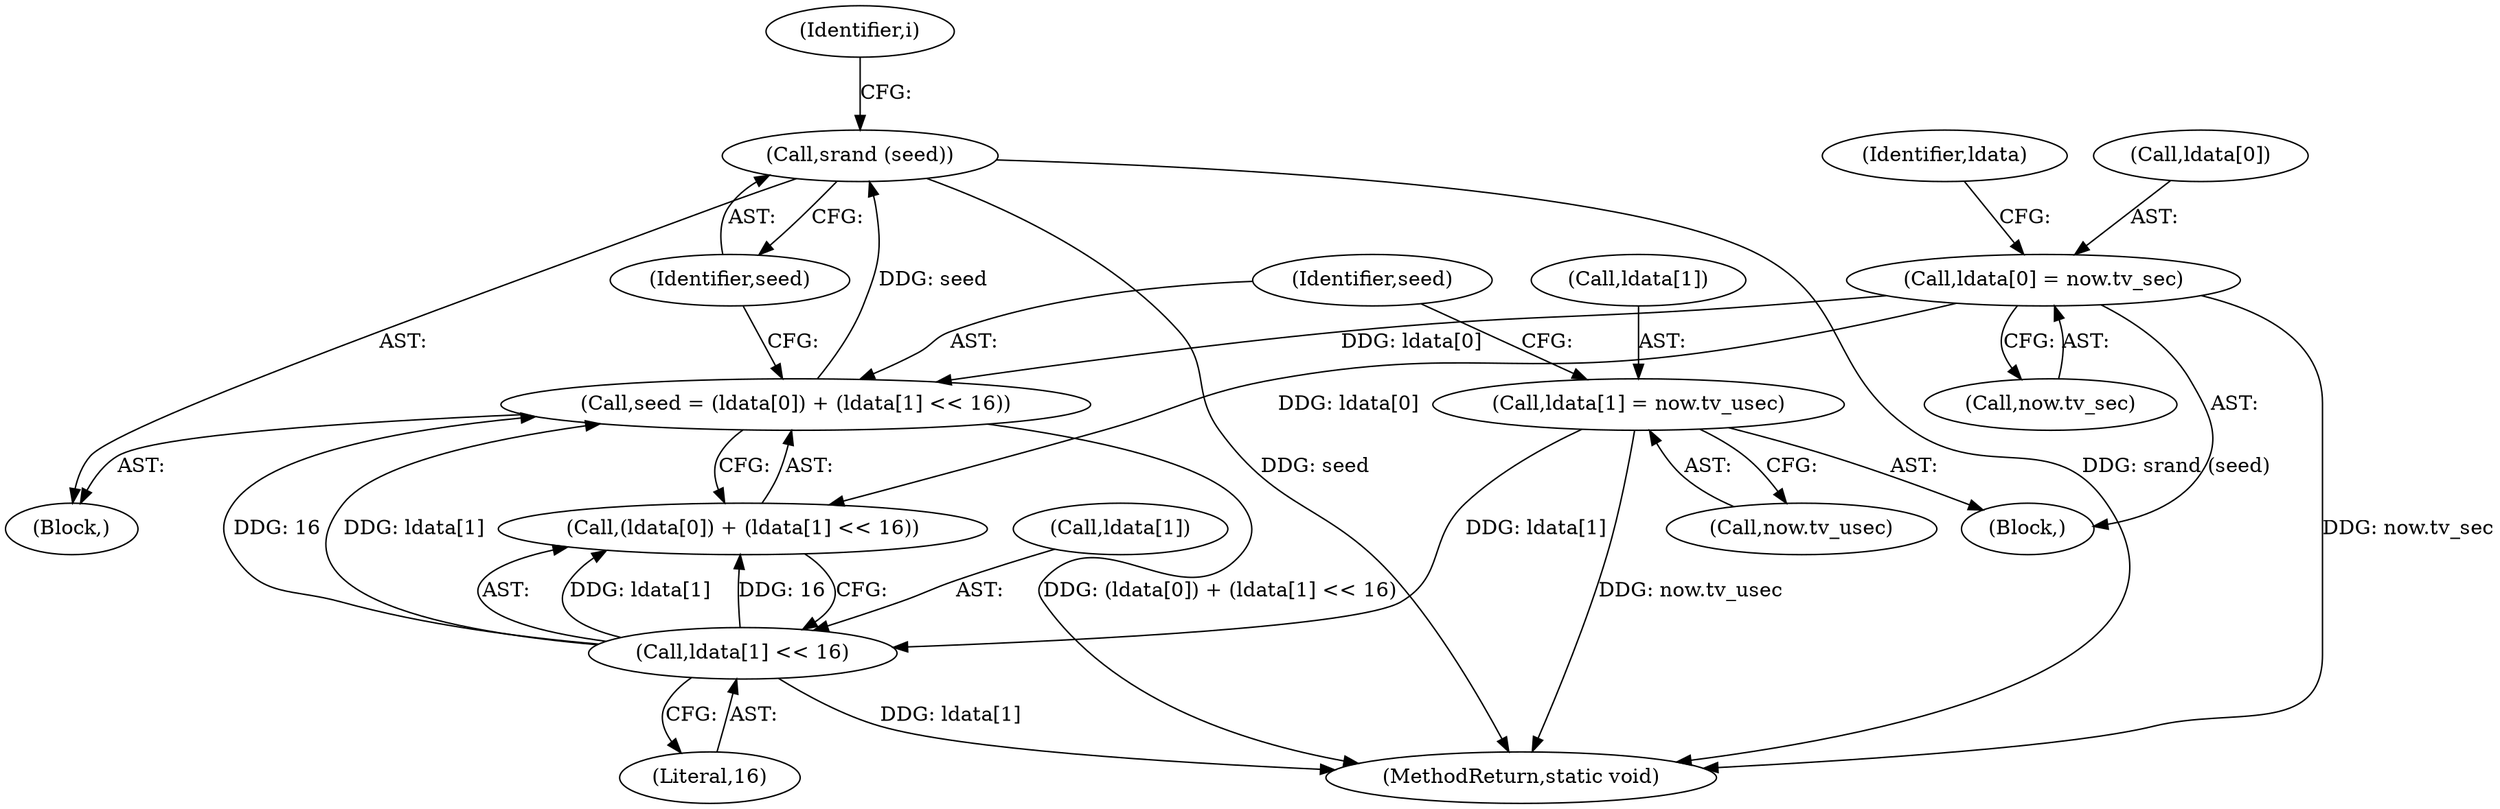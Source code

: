 digraph "0_libICE_ff5e59f32255913bb1cdf51441b98c9107ae165b@API" {
"1000136" [label="(Call,srand (seed))"];
"1000125" [label="(Call,seed = (ldata[0]) + (ldata[1] << 16))"];
"1000111" [label="(Call,ldata[0] = now.tv_sec)"];
"1000131" [label="(Call,ldata[1] << 16)"];
"1000118" [label="(Call,ldata[1] = now.tv_usec)"];
"1000108" [label="(Block,)"];
"1000136" [label="(Call,srand (seed))"];
"1000137" [label="(Identifier,seed)"];
"1000120" [label="(Identifier,ldata)"];
"1000131" [label="(Call,ldata[1] << 16)"];
"1000115" [label="(Call,now.tv_sec)"];
"1000112" [label="(Call,ldata[0])"];
"1000127" [label="(Call,(ldata[0]) + (ldata[1] << 16))"];
"1000111" [label="(Call,ldata[0] = now.tv_sec)"];
"1000122" [label="(Call,now.tv_usec)"];
"1000164" [label="(MethodReturn,static void)"];
"1000103" [label="(Block,)"];
"1000125" [label="(Call,seed = (ldata[0]) + (ldata[1] << 16))"];
"1000119" [label="(Call,ldata[1])"];
"1000118" [label="(Call,ldata[1] = now.tv_usec)"];
"1000126" [label="(Identifier,seed)"];
"1000132" [label="(Call,ldata[1])"];
"1000135" [label="(Literal,16)"];
"1000140" [label="(Identifier,i)"];
"1000136" -> "1000103"  [label="AST: "];
"1000136" -> "1000137"  [label="CFG: "];
"1000137" -> "1000136"  [label="AST: "];
"1000140" -> "1000136"  [label="CFG: "];
"1000136" -> "1000164"  [label="DDG: seed"];
"1000136" -> "1000164"  [label="DDG: srand (seed)"];
"1000125" -> "1000136"  [label="DDG: seed"];
"1000125" -> "1000103"  [label="AST: "];
"1000125" -> "1000127"  [label="CFG: "];
"1000126" -> "1000125"  [label="AST: "];
"1000127" -> "1000125"  [label="AST: "];
"1000137" -> "1000125"  [label="CFG: "];
"1000125" -> "1000164"  [label="DDG: (ldata[0]) + (ldata[1] << 16)"];
"1000111" -> "1000125"  [label="DDG: ldata[0]"];
"1000131" -> "1000125"  [label="DDG: ldata[1]"];
"1000131" -> "1000125"  [label="DDG: 16"];
"1000111" -> "1000108"  [label="AST: "];
"1000111" -> "1000115"  [label="CFG: "];
"1000112" -> "1000111"  [label="AST: "];
"1000115" -> "1000111"  [label="AST: "];
"1000120" -> "1000111"  [label="CFG: "];
"1000111" -> "1000164"  [label="DDG: now.tv_sec"];
"1000111" -> "1000127"  [label="DDG: ldata[0]"];
"1000131" -> "1000127"  [label="AST: "];
"1000131" -> "1000135"  [label="CFG: "];
"1000132" -> "1000131"  [label="AST: "];
"1000135" -> "1000131"  [label="AST: "];
"1000127" -> "1000131"  [label="CFG: "];
"1000131" -> "1000164"  [label="DDG: ldata[1]"];
"1000131" -> "1000127"  [label="DDG: ldata[1]"];
"1000131" -> "1000127"  [label="DDG: 16"];
"1000118" -> "1000131"  [label="DDG: ldata[1]"];
"1000118" -> "1000108"  [label="AST: "];
"1000118" -> "1000122"  [label="CFG: "];
"1000119" -> "1000118"  [label="AST: "];
"1000122" -> "1000118"  [label="AST: "];
"1000126" -> "1000118"  [label="CFG: "];
"1000118" -> "1000164"  [label="DDG: now.tv_usec"];
}
